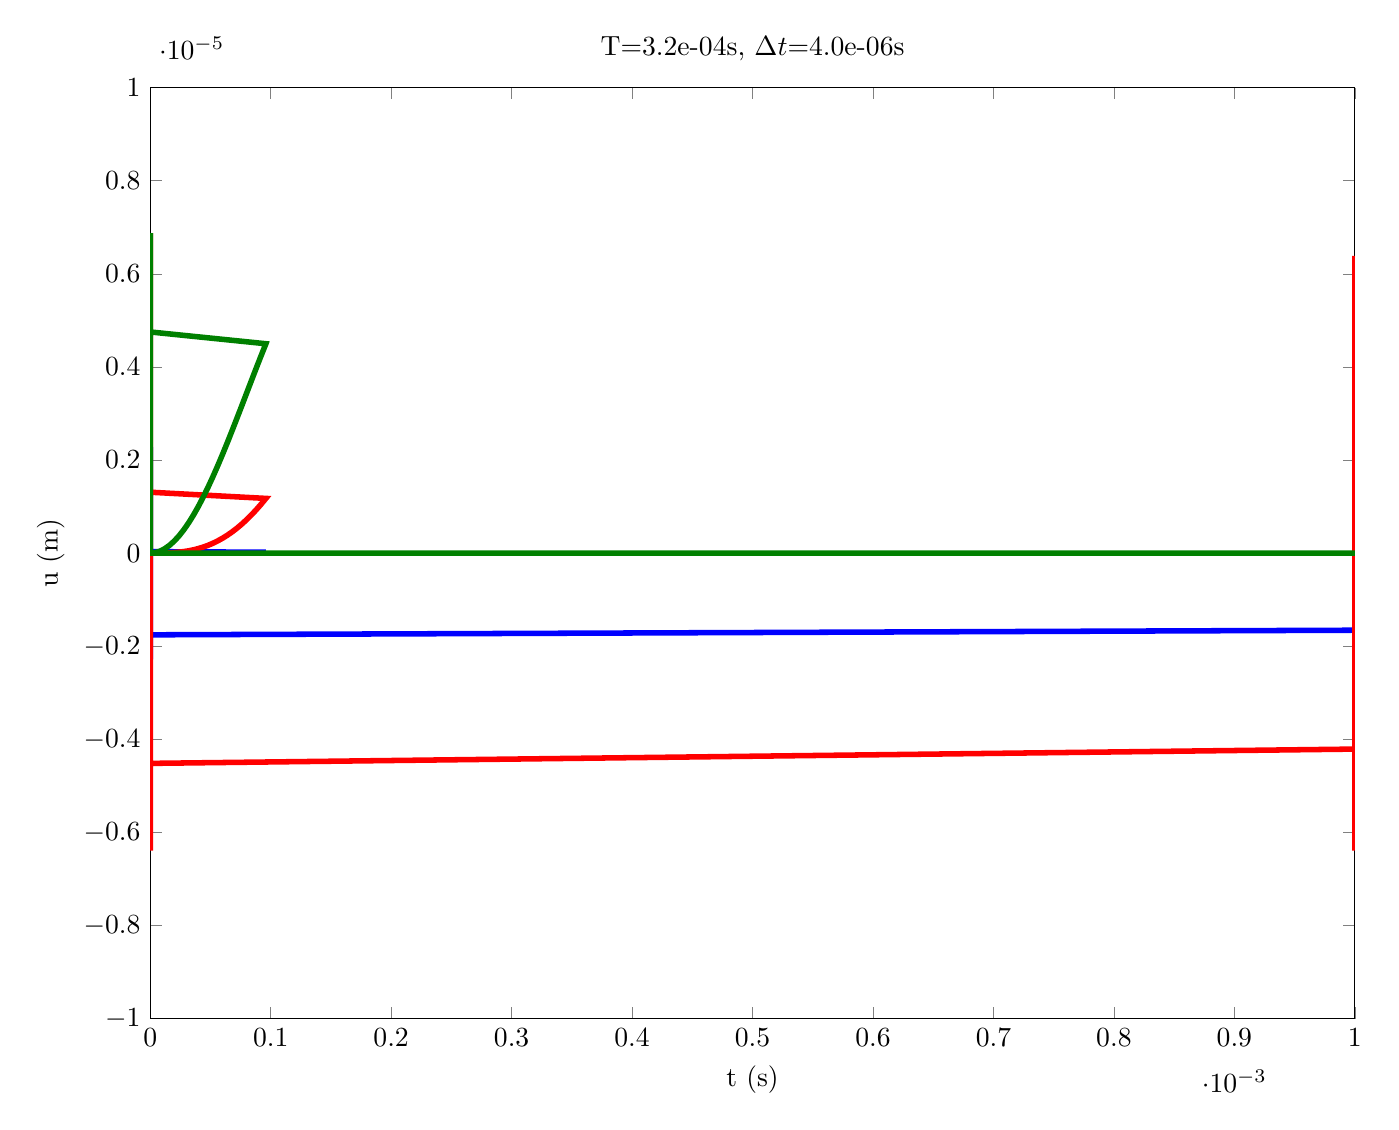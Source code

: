 % This file was created by matlab2tikz v0.4.7 (commit 9d7ddd53b3fb1f0df255c7d242269793e3f459e5) running on MATLAB 7.14.
% Copyright (c) 2008--2014, Nico Schlömer <nico.schloemer@gmail.com>
% All rights reserved.
% Minimal pgfplots version: 1.3
% 
% The latest updates can be retrieved from
%   http://www.mathworks.com/matlabcentral/fileexchange/22022-matlab2tikz
% where you can also make suggestions and rate matlab2tikz.
% 
\begin{tikzpicture}

\begin{axis}[%
width=6.023in,
height=4.656in,
scale only axis,
xmin=0,
xmax=0.001, xlabel={t (s)},
ymin=-1e-05,
ymax=1e-05, ylabel={u (m)}, %y label style={rotate=-90},
title={T=3.2e-04s, $\Delta t$=4.0e-06s}
]
\addplot [color=blue,solid,line width=2.0pt,forget plot]
  table[row sep=crcr]{0	0\\
4e-06	1.979e-26\\
8e-06	1.577e-24\\
1.2e-05	6.14e-23\\
1.6e-05	1.555e-21\\
2e-05	2.88e-20\\
2.4e-05	4.158e-19\\
2.8e-05	4.869e-18\\
3.2e-05	4.753e-17\\
3.6e-05	3.944e-16\\
4e-05	2.824e-15\\
4.4e-05	1.764e-14\\
4.8e-05	9.703e-14\\
5.2e-05	4.732e-13\\
5.6e-05	2.058e-12\\
6e-05	8.018e-12\\
6.4e-05	2.81e-11\\
6.8e-05	8.885e-11\\
7.2e-05	2.543e-10\\
7.6e-05	6.605e-10\\
8e-05	1.561e-09\\
8.4e-05	3.368e-09\\
8.8e-05	6.659e-09\\
9.2e-05	1.213e-08\\
9.6e-05	2.047e-08\\
0.0	3.23e-08\\
0.0	4.811e-08\\
0.0	6.831e-08\\
0.0	9.335e-08\\
0.0	1.237e-07\\
0.0	1.597e-07\\
0.0	2.016e-07\\
0.0	2.494e-07\\
0.0	3.03e-07\\
0.0	3.621e-07\\
0.0	4.264e-07\\
0.0	4.952e-07\\
0.0	5.679e-07\\
0.0	6.443e-07\\
0.0	7.238e-07\\
0.0	8.06e-07\\
0.0	8.904e-07\\
0.0	9.766e-07\\
0.0	1.064e-06\\
0.0	1.152e-06\\
0.0	1.24e-06\\
0.0	1.327e-06\\
0.0	1.413e-06\\
0.0	1.498e-06\\
0.0	1.581e-06\\
0.0	1.661e-06\\
0.0	1.738e-06\\
0.0	1.812e-06\\
0.0	1.881e-06\\
0.0	1.946e-06\\
0.0	2.006e-06\\
0.0	2.061e-06\\
0.0	2.111e-06\\
0.0	2.154e-06\\
0.0	2.192e-06\\
0.0	2.223e-06\\
0.0	2.248e-06\\
0.0	2.265e-06\\
0.0	2.276e-06\\
0.0	2.28e-06\\
0.0	2.277e-06\\
0.0	2.267e-06\\
0.0	2.25e-06\\
0.0	2.226e-06\\
0.0	2.194e-06\\
0.0	2.154e-06\\
0.0	2.107e-06\\
0.0	2.051e-06\\
0.0	1.986e-06\\
0.0	1.912e-06\\
0.0	1.829e-06\\
0.0	1.737e-06\\
0.0	1.635e-06\\
0.0	1.524e-06\\
0.0	1.404e-06\\
0.0	1.275e-06\\
0.0	1.139e-06\\
0.0	9.956e-07\\
0.0	8.455e-07\\
0.0	6.897e-07\\
0.0	5.296e-07\\
0.0	3.661e-07\\
0.0	2.006e-07\\
0.0	3.406e-08\\
0.0	-1.326e-07\\
0.0	-2.984e-07\\
0.0	-4.624e-07\\
0.0	-6.237e-07\\
0.0	-7.812e-07\\
0.0	-9.339e-07\\
0.0	-1.081e-06\\
0.0	-1.221e-06\\
0.0	-1.354e-06\\
0.0	-1.478e-06\\
0.0	-1.594e-06\\
0.0	-1.7e-06\\
0.0	-1.797e-06\\
0.0	-1.884e-06\\
0.0	-1.962e-06\\
0.0	-2.03e-06\\
0.0	-2.09e-06\\
0.0	-2.141e-06\\
0.0	-2.183e-06\\
0.0	-2.218e-06\\
0.0	-2.244e-06\\
0.0	-2.263e-06\\
0.0	-2.275e-06\\
0.0	-2.28e-06\\
0.0	-2.278e-06\\
0.0	-2.269e-06\\
0.0	-2.253e-06\\
0.0	-2.23e-06\\
0.0	-2.199e-06\\
0.0	-2.161e-06\\
0.0	-2.114e-06\\
0.0	-2.06e-06\\
0.0	-1.997e-06\\
0.0	-1.925e-06\\
0.0	-1.844e-06\\
0.0	-1.754e-06\\
0.001	-1.655e-06\\
0.001	-1.546e-06\\
0.001	-1.428e-06\\
0.001	-1.302e-06\\
0.001	-1.167e-06\\
0.001	-1.025e-06\\
0.001	-8.768e-07\\
0.001	-7.226e-07\\
0.001	-5.636e-07\\
0.001	-4.007e-07\\
0.001	-2.353e-07\\
0.001	-6.844e-08\\
0.001	9.868e-08\\
0.001	2.65e-07\\
0.001	4.294e-07\\
0.001	5.91e-07\\
0.001	7.49e-07\\
0.001	9.026e-07\\
0.001	1.051e-06\\
0.001	1.193e-06\\
0.001	1.327e-06\\
0.001	1.454e-06\\
0.001	1.572e-06\\
0.001	1.681e-06\\
0.001	1.78e-06\\
0.001	1.869e-06\\
0.001	1.949e-06\\
0.001	2.02e-06\\
0.001	2.081e-06\\
0.001	2.133e-06\\
0.001	2.177e-06\\
0.001	2.213e-06\\
0.001	2.241e-06\\
0.001	2.261e-06\\
0.001	2.274e-06\\
0.001	2.28e-06\\
0.001	2.279e-06\\
0.001	2.271e-06\\
0.001	2.256e-06\\
0.001	2.234e-06\\
0.001	2.204e-06\\
0.001	2.167e-06\\
0.001	2.123e-06\\
0.001	2.07e-06\\
0.001	2.008e-06\\
0.001	1.938e-06\\
0.001	1.859e-06\\
0.001	1.771e-06\\
0.001	1.674e-06\\
0.001	1.567e-06\\
0.001	1.452e-06\\
0.001	1.328e-06\\
0.001	1.195e-06\\
0.001	1.055e-06\\
0.001	9.077e-07\\
0.001	7.547e-07\\
0.001	5.968e-07\\
0.001	4.35e-07\\
0.001	2.701e-07\\
0.001	1.034e-07\\
0.001	-6.395e-08\\
0.001	-2.308e-07\\
0.001	-3.96e-07\\
0.001	-5.585e-07\\
0.001	-7.175e-07\\
0.001	-8.72e-07\\
0.001	-1.021e-06\\
0.001	-1.164e-06\\
0.001	-1.3e-06\\
0.001	-1.429e-06\\
0.001	-1.549e-06\\
0.001	-1.661e-06\\
0.001	-1.762e-06\\
0.001	-1.854e-06\\
0.001	-1.936e-06\\
0.001	-2.009e-06\\
0.001	-2.072e-06\\
0.001	-2.126e-06\\
0.001	-2.172e-06\\
0.001	-2.209e-06\\
0.001	-2.238e-06\\
0.001	-2.259e-06\\
0.001	-2.273e-06\\
0.001	-2.28e-06\\
0.001	-2.28e-06\\
0.001	-2.273e-06\\
0.001	-2.259e-06\\
0.001	-2.237e-06\\
0.001	-2.209e-06\\
0.001	-2.173e-06\\
0.001	-2.13e-06\\
0.001	-2.079e-06\\
0.001	-2.019e-06\\
0.001	-1.951e-06\\
0.001	-1.873e-06\\
0.001	-1.787e-06\\
0.001	-1.692e-06\\
0.001	-1.588e-06\\
0.001	-1.475e-06\\
0.001	-1.353e-06\\
0.001	-1.222e-06\\
0.001	-1.084e-06\\
0.001	-9.387e-07\\
0.001	-7.869e-07\\
0.001	-6.298e-07\\
0.001	-4.686e-07\\
0.001	-3.044e-07\\
0.001	-1.382e-07\\
0.001	2.902e-08\\
0.001	1.961e-07\\
0.001	3.62e-07\\
0.001	5.254e-07\\
0.001	6.855e-07\\
0.001	8.412e-07\\
0.001	9.916e-07\\
0.001	1.136e-06\\
0.001	1.273e-06\\
0.001	1.404e-06\\
0.001	1.526e-06\\
0.001	1.639e-06\\
0.001	1.743e-06\\
0.001	1.838e-06\\
0.001	1.923e-06\\
0.001	1.998e-06\\
0.001	2.063e-06\\
0.001	2.119e-06\\
};
\addplot [color=red,solid,line width=2.0pt,forget plot]
  table[row sep=crcr]{0	0\\
4e-06	1.518e-10\\
8e-06	9.119e-10\\
1.2e-05	2.885e-09\\
1.6e-05	6.669e-09\\
2e-05	1.285e-08\\
2.4e-05	2.2e-08\\
2.8e-05	3.466e-08\\
3.2e-05	5.138e-08\\
3.6e-05	7.266e-08\\
4e-05	9.897e-08\\
4.4e-05	1.308e-07\\
4.8e-05	1.685e-07\\
5.2e-05	2.124e-07\\
5.6e-05	2.63e-07\\
6e-05	3.205e-07\\
6.4e-05	3.851e-07\\
6.8e-05	4.572e-07\\
7.2e-05	5.367e-07\\
7.6e-05	6.24e-07\\
8e-05	7.189e-07\\
8.4e-05	8.216e-07\\
8.8e-05	9.321e-07\\
9.2e-05	1.05e-06\\
9.6e-05	1.176e-06\\
0.0	1.309e-06\\
0.0	1.449e-06\\
0.0	1.596e-06\\
0.0	1.75e-06\\
0.0	1.91e-06\\
0.0	2.076e-06\\
0.0	2.247e-06\\
0.0	2.423e-06\\
0.0	2.604e-06\\
0.0	2.789e-06\\
0.0	2.978e-06\\
0.0	3.169e-06\\
0.0	3.363e-06\\
0.0	3.559e-06\\
0.0	3.756e-06\\
0.0	3.953e-06\\
0.0	4.151e-06\\
0.0	4.348e-06\\
0.0	4.543e-06\\
0.0	4.737e-06\\
0.0	4.929e-06\\
0.0	5.117e-06\\
0.0	5.302e-06\\
0.0	5.482e-06\\
0.0	5.657e-06\\
0.0	5.826e-06\\
0.0	5.987e-06\\
0.0	6.14e-06\\
0.0	6.282e-06\\
0.0	6.413e-06\\
0.0	6.53e-06\\
0.0	6.631e-06\\
0.0	6.716e-06\\
0.0	6.784e-06\\
0.0	6.833e-06\\
0.0	6.862e-06\\
0.0	6.872e-06\\
0.0	6.861e-06\\
0.0	6.829e-06\\
0.0	6.774e-06\\
0.0	6.698e-06\\
0.0	6.599e-06\\
0.0	6.479e-06\\
0.0	6.336e-06\\
0.0	6.171e-06\\
0.0	5.985e-06\\
0.0	5.779e-06\\
0.0	5.552e-06\\
0.0	5.305e-06\\
0.0	5.041e-06\\
0.0	4.758e-06\\
0.0	4.46e-06\\
0.0	4.146e-06\\
0.0	3.819e-06\\
0.0	3.479e-06\\
0.0	3.128e-06\\
0.0	2.768e-06\\
0.0	2.4e-06\\
0.0	2.024e-06\\
0.0	1.642e-06\\
0.0	1.255e-06\\
0.0	8.647e-07\\
0.0	4.714e-07\\
0.0	7.648e-08\\
0.0	-3.187e-07\\
0.0	-7.128e-07\\
0.0	-1.105e-06\\
0.0	-1.493e-06\\
0.0	-1.877e-06\\
0.0	-2.255e-06\\
0.0	-2.626e-06\\
0.0	-2.988e-06\\
0.0	-3.341e-06\\
0.0	-3.683e-06\\
0.0	-4.012e-06\\
0.0	-4.327e-06\\
0.0	-4.626e-06\\
0.0	-4.907e-06\\
0.0	-5.168e-06\\
0.0	-5.408e-06\\
0.0	-5.625e-06\\
0.0	-5.816e-06\\
0.0	-5.981e-06\\
0.0	-6.119e-06\\
0.0	-6.229e-06\\
0.0	-6.311e-06\\
0.0	-6.364e-06\\
0.0	-6.388e-06\\
0.0	-6.382e-06\\
0.0	-6.347e-06\\
0.0	-6.283e-06\\
0.0	-6.19e-06\\
0.0	-6.069e-06\\
0.0	-5.92e-06\\
0.0	-5.745e-06\\
0.0	-5.545e-06\\
0.0	-5.32e-06\\
0.0	-5.072e-06\\
0.0	-4.803e-06\\
0.0	-4.515e-06\\
0.001	-4.208e-06\\
0.001	-3.886e-06\\
0.001	-3.549e-06\\
0.001	-3.2e-06\\
0.001	-2.84e-06\\
0.001	-2.472e-06\\
0.001	-2.097e-06\\
0.001	-1.716e-06\\
0.001	-1.33e-06\\
0.001	-9.402e-07\\
0.001	-5.477e-07\\
0.001	-1.532e-07\\
0.001	2.419e-07\\
0.001	6.365e-07\\
0.001	1.029e-06\\
0.001	1.418e-06\\
0.001	1.803e-06\\
0.001	2.182e-06\\
0.001	2.554e-06\\
0.001	2.918e-06\\
0.001	3.272e-06\\
0.001	3.616e-06\\
0.001	3.947e-06\\
0.001	4.264e-06\\
0.001	4.566e-06\\
0.001	4.85e-06\\
0.001	5.115e-06\\
0.001	5.36e-06\\
0.001	5.581e-06\\
0.001	5.778e-06\\
0.001	5.949e-06\\
0.001	6.093e-06\\
0.001	6.21e-06\\
0.001	6.297e-06\\
0.001	6.355e-06\\
0.001	6.385e-06\\
0.001	6.385e-06\\
0.001	6.356e-06\\
0.001	6.298e-06\\
0.001	6.212e-06\\
0.001	6.096e-06\\
0.001	5.953e-06\\
0.001	5.783e-06\\
0.001	5.588e-06\\
0.001	5.368e-06\\
0.001	5.125e-06\\
0.001	4.86e-06\\
0.001	4.576e-06\\
0.001	4.273e-06\\
0.001	3.953e-06\\
0.001	3.618e-06\\
0.001	3.271e-06\\
0.001	2.913e-06\\
0.001	2.546e-06\\
0.001	2.171e-06\\
0.001	1.79e-06\\
0.001	1.404e-06\\
0.001	1.015e-06\\
0.001	6.225e-07\\
0.001	2.288e-07\\
0.001	-1.655e-07\\
0.001	-5.596e-07\\
0.001	-9.524e-07\\
0.001	-1.343e-06\\
0.001	-1.729e-06\\
0.001	-2.109e-06\\
0.001	-2.483e-06\\
0.001	-2.848e-06\\
0.001	-3.203e-06\\
0.001	-3.548e-06\\
0.001	-3.882e-06\\
0.001	-4.201e-06\\
0.001	-4.505e-06\\
0.001	-4.793e-06\\
0.001	-5.062e-06\\
0.001	-5.31e-06\\
0.001	-5.536e-06\\
0.001	-5.738e-06\\
0.001	-5.915e-06\\
0.001	-6.066e-06\\
0.001	-6.188e-06\\
0.001	-6.282e-06\\
0.001	-6.347e-06\\
0.001	-6.382e-06\\
0.001	-6.388e-06\\
0.001	-6.364e-06\\
0.001	-6.312e-06\\
0.001	-6.231e-06\\
0.001	-6.122e-06\\
0.001	-5.985e-06\\
0.001	-5.821e-06\\
0.001	-5.631e-06\\
0.001	-5.416e-06\\
0.001	-5.177e-06\\
0.001	-4.916e-06\\
0.001	-4.635e-06\\
0.001	-4.335e-06\\
0.001	-4.019e-06\\
0.001	-3.688e-06\\
0.001	-3.342e-06\\
0.001	-2.986e-06\\
0.001	-2.619e-06\\
0.001	-2.245e-06\\
0.001	-1.864e-06\\
0.001	-1.478e-06\\
0.001	-1.089e-06\\
0.001	-6.975e-07\\
0.001	-3.041e-07\\
0.001	9.007e-08\\
0.001	4.84e-07\\
0.001	8.766e-07\\
0.001	1.267e-06\\
0.001	1.653e-06\\
0.001	2.035e-06\\
0.001	2.41e-06\\
0.001	2.777e-06\\
0.001	3.135e-06\\
0.001	3.482e-06\\
0.001	3.817e-06\\
0.001	4.138e-06\\
0.001	4.444e-06\\
0.001	4.735e-06\\
0.001	5.007e-06\\
0.001	5.26e-06\\
0.001	5.49e-06\\
0.001	5.698e-06\\
};
\addplot [color=black!50!green,solid,line width=2.0pt,forget plot]
  table[row sep=crcr]{0	0\\
4e-06	1.059e-08\\
8e-06	4.23e-08\\
1.2e-05	9.494e-08\\
1.6e-05	1.682e-07\\
2e-05	2.616e-07\\
2.4e-05	3.745e-07\\
2.8e-05	5.063e-07\\
3.2e-05	6.562e-07\\
3.6e-05	8.232e-07\\
4e-05	1.006e-06\\
4.4e-05	1.205e-06\\
4.8e-05	1.416e-06\\
5.2e-05	1.641e-06\\
5.6e-05	1.876e-06\\
6e-05	2.121e-06\\
6.4e-05	2.374e-06\\
6.8e-05	2.634e-06\\
7.2e-05	2.899e-06\\
7.6e-05	3.166e-06\\
8e-05	3.436e-06\\
8.4e-05	3.706e-06\\
8.8e-05	3.974e-06\\
9.2e-05	4.238e-06\\
9.6e-05	4.498e-06\\
0.0	4.751e-06\\
0.0	4.996e-06\\
0.0	5.231e-06\\
0.0	5.456e-06\\
0.0	5.668e-06\\
0.0	5.866e-06\\
0.0	6.049e-06\\
0.0	6.216e-06\\
0.0	6.366e-06\\
0.0	6.498e-06\\
0.0	6.61e-06\\
0.0	6.704e-06\\
0.0	6.777e-06\\
0.0	6.83e-06\\
0.0	6.861e-06\\
0.0	6.872e-06\\
0.0	6.861e-06\\
0.0	6.83e-06\\
0.0	6.777e-06\\
0.0	6.704e-06\\
0.0	6.61e-06\\
0.0	6.498e-06\\
0.0	6.366e-06\\
0.0	6.216e-06\\
0.0	6.049e-06\\
0.0	5.866e-06\\
0.0	5.668e-06\\
0.0	5.456e-06\\
0.0	5.231e-06\\
0.0	4.996e-06\\
0.0	4.751e-06\\
0.0	4.498e-06\\
0.0	4.238e-06\\
0.0	3.974e-06\\
0.0	3.706e-06\\
0.0	3.436e-06\\
0.0	3.166e-06\\
0.0	2.899e-06\\
0.0	2.634e-06\\
0.0	2.374e-06\\
0.0	2.121e-06\\
0.0	1.876e-06\\
0.0	1.641e-06\\
0.0	1.416e-06\\
0.0	1.205e-06\\
0.0	1.006e-06\\
0.0	8.232e-07\\
0.0	6.562e-07\\
0.0	5.063e-07\\
0.0	3.745e-07\\
0.0	2.616e-07\\
0.0	1.682e-07\\
0.0	9.494e-08\\
0.0	4.23e-08\\
0.0	1.059e-08\\
0.0	0\\
0.0	0\\
0.0	0\\
0.0	0\\
0.0	0\\
0.0	0\\
0.0	0\\
0.0	0\\
0.0	0\\
0.0	0\\
0.0	0\\
0.0	0\\
0.0	0\\
0.0	0\\
0.0	0\\
0.0	0\\
0.0	0\\
0.0	0\\
0.0	0\\
0.0	0\\
0.0	0\\
0.0	0\\
0.0	0\\
0.0	0\\
0.0	0\\
0.0	0\\
0.0	0\\
0.0	0\\
0.0	0\\
0.0	0\\
0.0	0\\
0.0	0\\
0.0	0\\
0.0	0\\
0.0	0\\
0.0	0\\
0.0	0\\
0.0	0\\
0.0	0\\
0.0	0\\
0.0	0\\
0.0	0\\
0.0	0\\
0.0	0\\
0.0	0\\
0.001	0\\
0.001	0\\
0.001	0\\
0.001	0\\
0.001	0\\
0.001	0\\
0.001	0\\
0.001	0\\
0.001	0\\
0.001	0\\
0.001	0\\
0.001	0\\
0.001	0\\
0.001	0\\
0.001	0\\
0.001	0\\
0.001	0\\
0.001	0\\
0.001	0\\
0.001	0\\
0.001	0\\
0.001	0\\
0.001	0\\
0.001	0\\
0.001	0\\
0.001	0\\
0.001	0\\
0.001	0\\
0.001	0\\
0.001	0\\
0.001	0\\
0.001	0\\
0.001	0\\
0.001	0\\
0.001	0\\
0.001	0\\
0.001	0\\
0.001	0\\
0.001	0\\
0.001	0\\
0.001	0\\
0.001	0\\
0.001	0\\
0.001	0\\
0.001	0\\
0.001	0\\
0.001	0\\
0.001	0\\
0.001	0\\
0.001	0\\
0.001	0\\
0.001	0\\
0.001	0\\
0.001	0\\
0.001	0\\
0.001	0\\
0.001	0\\
0.001	0\\
0.001	0\\
0.001	0\\
0.001	0\\
0.001	0\\
0.001	0\\
0.001	0\\
0.001	0\\
0.001	0\\
0.001	0\\
0.001	0\\
0.001	0\\
0.001	0\\
0.001	0\\
0.001	0\\
0.001	0\\
0.001	0\\
0.001	0\\
0.001	0\\
0.001	0\\
0.001	0\\
0.001	0\\
0.001	0\\
0.001	0\\
0.001	0\\
0.001	0\\
0.001	0\\
0.001	0\\
0.001	0\\
0.001	0\\
0.001	0\\
0.001	0\\
0.001	0\\
0.001	0\\
0.001	0\\
0.001	0\\
0.001	0\\
0.001	0\\
0.001	0\\
0.001	0\\
0.001	0\\
0.001	0\\
0.001	0\\
0.001	0\\
0.001	0\\
0.001	0\\
0.001	0\\
0.001	0\\
0.001	0\\
0.001	0\\
0.001	0\\
0.001	0\\
0.001	0\\
0.001	0\\
0.001	0\\
0.001	0\\
0.001	0\\
0.001	0\\
0.001	0\\
0.001	0\\
0.001	0\\
0.001	0\\
0.001	0\\
0.001	0\\
0.001	0\\
0.001	0\\
0.001	0\\
0.001	0\\
0.001	0\\
};
\end{axis}
\end{tikzpicture}%
